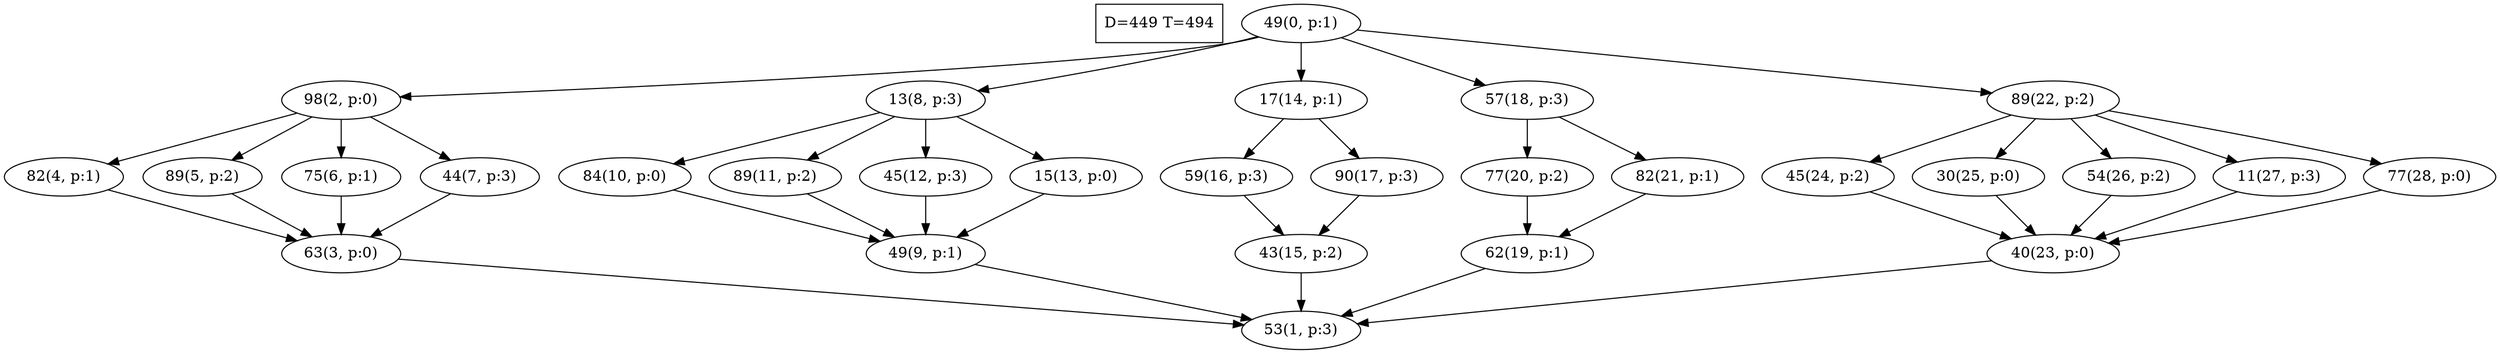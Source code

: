 digraph Task {
i [shape=box, label="D=449 T=494"]; 
0 [label="49(0, p:1)"];
1 [label="53(1, p:3)"];
2 [label="98(2, p:0)"];
3 [label="63(3, p:0)"];
4 [label="82(4, p:1)"];
5 [label="89(5, p:2)"];
6 [label="75(6, p:1)"];
7 [label="44(7, p:3)"];
8 [label="13(8, p:3)"];
9 [label="49(9, p:1)"];
10 [label="84(10, p:0)"];
11 [label="89(11, p:2)"];
12 [label="45(12, p:3)"];
13 [label="15(13, p:0)"];
14 [label="17(14, p:1)"];
15 [label="43(15, p:2)"];
16 [label="59(16, p:3)"];
17 [label="90(17, p:3)"];
18 [label="57(18, p:3)"];
19 [label="62(19, p:1)"];
20 [label="77(20, p:2)"];
21 [label="82(21, p:1)"];
22 [label="89(22, p:2)"];
23 [label="40(23, p:0)"];
24 [label="45(24, p:2)"];
25 [label="30(25, p:0)"];
26 [label="54(26, p:2)"];
27 [label="11(27, p:3)"];
28 [label="77(28, p:0)"];
0 -> 2;
0 -> 8;
0 -> 14;
0 -> 18;
0 -> 22;
2 -> 4;
2 -> 5;
2 -> 6;
2 -> 7;
3 -> 1;
4 -> 3;
5 -> 3;
6 -> 3;
7 -> 3;
8 -> 10;
8 -> 11;
8 -> 12;
8 -> 13;
9 -> 1;
10 -> 9;
11 -> 9;
12 -> 9;
13 -> 9;
14 -> 16;
14 -> 17;
15 -> 1;
16 -> 15;
17 -> 15;
18 -> 20;
18 -> 21;
19 -> 1;
20 -> 19;
21 -> 19;
22 -> 24;
22 -> 25;
22 -> 26;
22 -> 27;
22 -> 28;
23 -> 1;
24 -> 23;
25 -> 23;
26 -> 23;
27 -> 23;
28 -> 23;
}